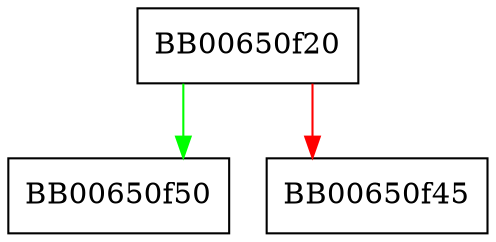 digraph TS_RESP_CTX_set_status_info_cond {
  node [shape="box"];
  graph [splines=ortho];
  BB00650f20 -> BB00650f50 [color="green"];
  BB00650f20 -> BB00650f45 [color="red"];
}